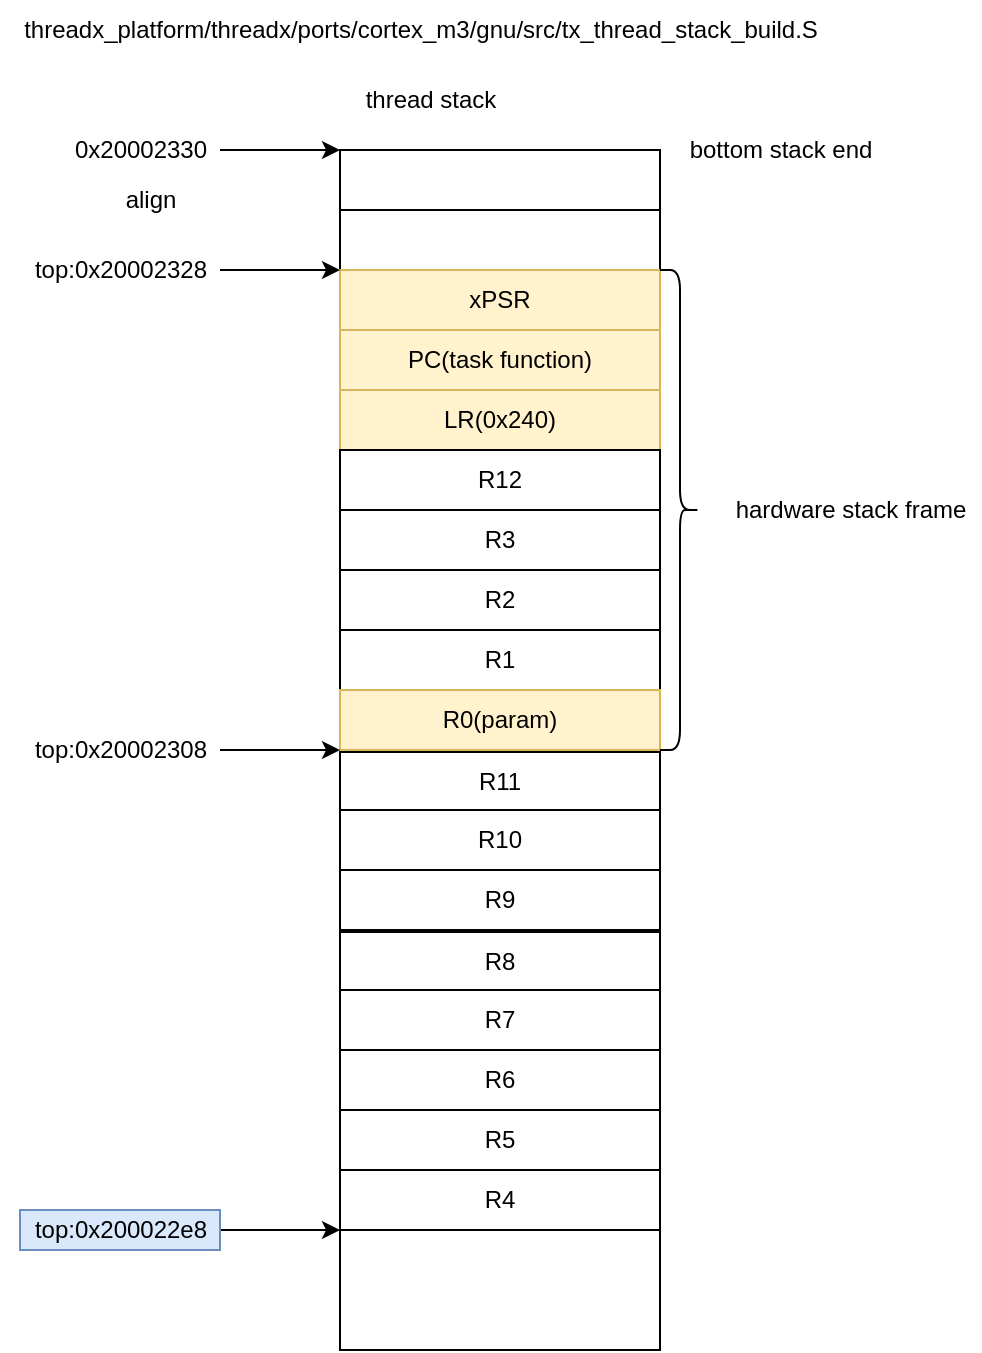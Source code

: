 <mxfile version="20.3.7" type="github">
  <diagram id="PRHp4EWK92J1Cs4GBwC0" name="thread">
    <mxGraphModel dx="1350" dy="773" grid="1" gridSize="10" guides="1" tooltips="1" connect="1" arrows="1" fold="1" page="1" pageScale="1" pageWidth="850" pageHeight="1100" math="0" shadow="0">
      <root>
        <mxCell id="0" />
        <mxCell id="1" parent="0" />
        <mxCell id="hszLLpdxTBOPFrQ8RSzM-1" value="" style="rounded=0;whiteSpace=wrap;html=1;" vertex="1" parent="1">
          <mxGeometry x="360" y="440" width="160" height="30" as="geometry" />
        </mxCell>
        <mxCell id="hszLLpdxTBOPFrQ8RSzM-2" value="" style="rounded=0;whiteSpace=wrap;html=1;" vertex="1" parent="1">
          <mxGeometry x="360" y="470" width="160" height="30" as="geometry" />
        </mxCell>
        <mxCell id="hszLLpdxTBOPFrQ8RSzM-3" value="xPSR" style="rounded=0;whiteSpace=wrap;html=1;fillColor=#fff2cc;strokeColor=#d6b656;" vertex="1" parent="1">
          <mxGeometry x="360" y="500" width="160" height="30" as="geometry" />
        </mxCell>
        <mxCell id="hszLLpdxTBOPFrQ8RSzM-4" value="PC(task function)" style="rounded=0;whiteSpace=wrap;html=1;fillColor=#fff2cc;strokeColor=#d6b656;" vertex="1" parent="1">
          <mxGeometry x="360" y="530" width="160" height="30" as="geometry" />
        </mxCell>
        <mxCell id="hszLLpdxTBOPFrQ8RSzM-5" value="LR(0x240)" style="rounded=0;whiteSpace=wrap;html=1;fillColor=#fff2cc;strokeColor=#d6b656;" vertex="1" parent="1">
          <mxGeometry x="360" y="560" width="160" height="30" as="geometry" />
        </mxCell>
        <mxCell id="hszLLpdxTBOPFrQ8RSzM-6" value="R12" style="rounded=0;whiteSpace=wrap;html=1;" vertex="1" parent="1">
          <mxGeometry x="360" y="590" width="160" height="30" as="geometry" />
        </mxCell>
        <mxCell id="hszLLpdxTBOPFrQ8RSzM-7" value="R3" style="rounded=0;whiteSpace=wrap;html=1;" vertex="1" parent="1">
          <mxGeometry x="360" y="620" width="160" height="30" as="geometry" />
        </mxCell>
        <mxCell id="hszLLpdxTBOPFrQ8RSzM-8" value="R2" style="rounded=0;whiteSpace=wrap;html=1;" vertex="1" parent="1">
          <mxGeometry x="360" y="650" width="160" height="30" as="geometry" />
        </mxCell>
        <mxCell id="hszLLpdxTBOPFrQ8RSzM-9" value="R1" style="rounded=0;whiteSpace=wrap;html=1;" vertex="1" parent="1">
          <mxGeometry x="360" y="680" width="160" height="30" as="geometry" />
        </mxCell>
        <mxCell id="hszLLpdxTBOPFrQ8RSzM-10" value="R0(param)" style="rounded=0;whiteSpace=wrap;html=1;fillColor=#fff2cc;strokeColor=#d6b656;" vertex="1" parent="1">
          <mxGeometry x="360" y="710" width="160" height="30" as="geometry" />
        </mxCell>
        <mxCell id="hszLLpdxTBOPFrQ8RSzM-11" value="R11" style="rounded=0;whiteSpace=wrap;html=1;" vertex="1" parent="1">
          <mxGeometry x="360" y="741" width="160" height="30" as="geometry" />
        </mxCell>
        <mxCell id="hszLLpdxTBOPFrQ8RSzM-12" value="R10" style="rounded=0;whiteSpace=wrap;html=1;" vertex="1" parent="1">
          <mxGeometry x="360" y="770" width="160" height="30" as="geometry" />
        </mxCell>
        <mxCell id="hszLLpdxTBOPFrQ8RSzM-13" value="R9" style="rounded=0;whiteSpace=wrap;html=1;" vertex="1" parent="1">
          <mxGeometry x="360" y="800" width="160" height="30" as="geometry" />
        </mxCell>
        <mxCell id="hszLLpdxTBOPFrQ8RSzM-14" value="R8" style="rounded=0;whiteSpace=wrap;html=1;" vertex="1" parent="1">
          <mxGeometry x="360" y="831" width="160" height="30" as="geometry" />
        </mxCell>
        <mxCell id="hszLLpdxTBOPFrQ8RSzM-15" value="R7" style="rounded=0;whiteSpace=wrap;html=1;" vertex="1" parent="1">
          <mxGeometry x="360" y="860" width="160" height="30" as="geometry" />
        </mxCell>
        <mxCell id="hszLLpdxTBOPFrQ8RSzM-16" value="R6" style="rounded=0;whiteSpace=wrap;html=1;" vertex="1" parent="1">
          <mxGeometry x="360" y="890" width="160" height="30" as="geometry" />
        </mxCell>
        <mxCell id="hszLLpdxTBOPFrQ8RSzM-17" value="R5" style="rounded=0;whiteSpace=wrap;html=1;" vertex="1" parent="1">
          <mxGeometry x="360" y="920" width="160" height="30" as="geometry" />
        </mxCell>
        <mxCell id="hszLLpdxTBOPFrQ8RSzM-18" value="R4" style="rounded=0;whiteSpace=wrap;html=1;" vertex="1" parent="1">
          <mxGeometry x="360" y="950" width="160" height="30" as="geometry" />
        </mxCell>
        <mxCell id="hszLLpdxTBOPFrQ8RSzM-19" value="" style="rounded=0;whiteSpace=wrap;html=1;" vertex="1" parent="1">
          <mxGeometry x="360" y="980" width="160" height="60" as="geometry" />
        </mxCell>
        <mxCell id="hszLLpdxTBOPFrQ8RSzM-20" value="" style="endArrow=classic;html=1;rounded=0;entryX=0;entryY=0;entryDx=0;entryDy=0;" edge="1" parent="1">
          <mxGeometry width="50" height="50" relative="1" as="geometry">
            <mxPoint x="300" y="440" as="sourcePoint" />
            <mxPoint x="360" y="440" as="targetPoint" />
          </mxGeometry>
        </mxCell>
        <mxCell id="hszLLpdxTBOPFrQ8RSzM-21" value="0x20002330" style="text;html=1;align=center;verticalAlign=middle;resizable=0;points=[];autosize=1;strokeColor=none;fillColor=none;" vertex="1" parent="1">
          <mxGeometry x="220" y="430" width="80" height="20" as="geometry" />
        </mxCell>
        <mxCell id="hszLLpdxTBOPFrQ8RSzM-22" value="" style="endArrow=classic;html=1;rounded=0;entryX=0;entryY=0;entryDx=0;entryDy=0;" edge="1" parent="1">
          <mxGeometry width="50" height="50" relative="1" as="geometry">
            <mxPoint x="300" y="500" as="sourcePoint" />
            <mxPoint x="360" y="500" as="targetPoint" />
          </mxGeometry>
        </mxCell>
        <mxCell id="hszLLpdxTBOPFrQ8RSzM-23" value="top:0x20002328" style="text;html=1;align=center;verticalAlign=middle;resizable=0;points=[];autosize=1;strokeColor=none;fillColor=none;" vertex="1" parent="1">
          <mxGeometry x="200" y="490" width="100" height="20" as="geometry" />
        </mxCell>
        <mxCell id="hszLLpdxTBOPFrQ8RSzM-24" value="align" style="text;html=1;align=center;verticalAlign=middle;resizable=0;points=[];autosize=1;strokeColor=none;fillColor=none;" vertex="1" parent="1">
          <mxGeometry x="240" y="450" width="50" height="30" as="geometry" />
        </mxCell>
        <mxCell id="hszLLpdxTBOPFrQ8RSzM-25" value="" style="endArrow=classic;html=1;rounded=0;entryX=0;entryY=0;entryDx=0;entryDy=0;" edge="1" parent="1">
          <mxGeometry width="50" height="50" relative="1" as="geometry">
            <mxPoint x="300" y="740" as="sourcePoint" />
            <mxPoint x="360" y="740" as="targetPoint" />
          </mxGeometry>
        </mxCell>
        <mxCell id="hszLLpdxTBOPFrQ8RSzM-26" value="top:0x20002308" style="text;html=1;align=center;verticalAlign=middle;resizable=0;points=[];autosize=1;strokeColor=none;fillColor=none;" vertex="1" parent="1">
          <mxGeometry x="200" y="730" width="100" height="20" as="geometry" />
        </mxCell>
        <mxCell id="hszLLpdxTBOPFrQ8RSzM-27" value="" style="endArrow=classic;html=1;rounded=0;entryX=0;entryY=0;entryDx=0;entryDy=0;" edge="1" parent="1">
          <mxGeometry width="50" height="50" relative="1" as="geometry">
            <mxPoint x="300" y="980" as="sourcePoint" />
            <mxPoint x="360" y="980" as="targetPoint" />
          </mxGeometry>
        </mxCell>
        <mxCell id="hszLLpdxTBOPFrQ8RSzM-28" value="top:0x200022e8" style="text;html=1;align=center;verticalAlign=middle;resizable=0;points=[];autosize=1;strokeColor=#6c8ebf;fillColor=#dae8fc;" vertex="1" parent="1">
          <mxGeometry x="200" y="970" width="100" height="20" as="geometry" />
        </mxCell>
        <mxCell id="hszLLpdxTBOPFrQ8RSzM-29" value="thread stack" style="text;html=1;align=center;verticalAlign=middle;resizable=0;points=[];autosize=1;strokeColor=none;fillColor=none;" vertex="1" parent="1">
          <mxGeometry x="360" y="400" width="90" height="30" as="geometry" />
        </mxCell>
        <mxCell id="hszLLpdxTBOPFrQ8RSzM-30" value="" style="shape=curlyBracket;whiteSpace=wrap;html=1;rounded=1;flipH=1;" vertex="1" parent="1">
          <mxGeometry x="520" y="500" width="20" height="240" as="geometry" />
        </mxCell>
        <mxCell id="hszLLpdxTBOPFrQ8RSzM-31" value="hardware stack frame" style="text;html=1;align=center;verticalAlign=middle;resizable=0;points=[];autosize=1;strokeColor=none;fillColor=none;" vertex="1" parent="1">
          <mxGeometry x="550" y="610" width="130" height="20" as="geometry" />
        </mxCell>
        <mxCell id="hszLLpdxTBOPFrQ8RSzM-32" value="bottom stack end" style="text;html=1;align=center;verticalAlign=middle;resizable=0;points=[];autosize=1;strokeColor=none;fillColor=none;" vertex="1" parent="1">
          <mxGeometry x="525" y="425" width="110" height="30" as="geometry" />
        </mxCell>
        <mxCell id="hszLLpdxTBOPFrQ8RSzM-33" value="threadx_platform/threadx/ports/cortex_m3/gnu/src/tx_thread_stack_build.S" style="text;html=1;align=center;verticalAlign=middle;resizable=0;points=[];autosize=1;strokeColor=none;fillColor=none;" vertex="1" parent="1">
          <mxGeometry x="190" y="365" width="420" height="30" as="geometry" />
        </mxCell>
      </root>
    </mxGraphModel>
  </diagram>
</mxfile>
